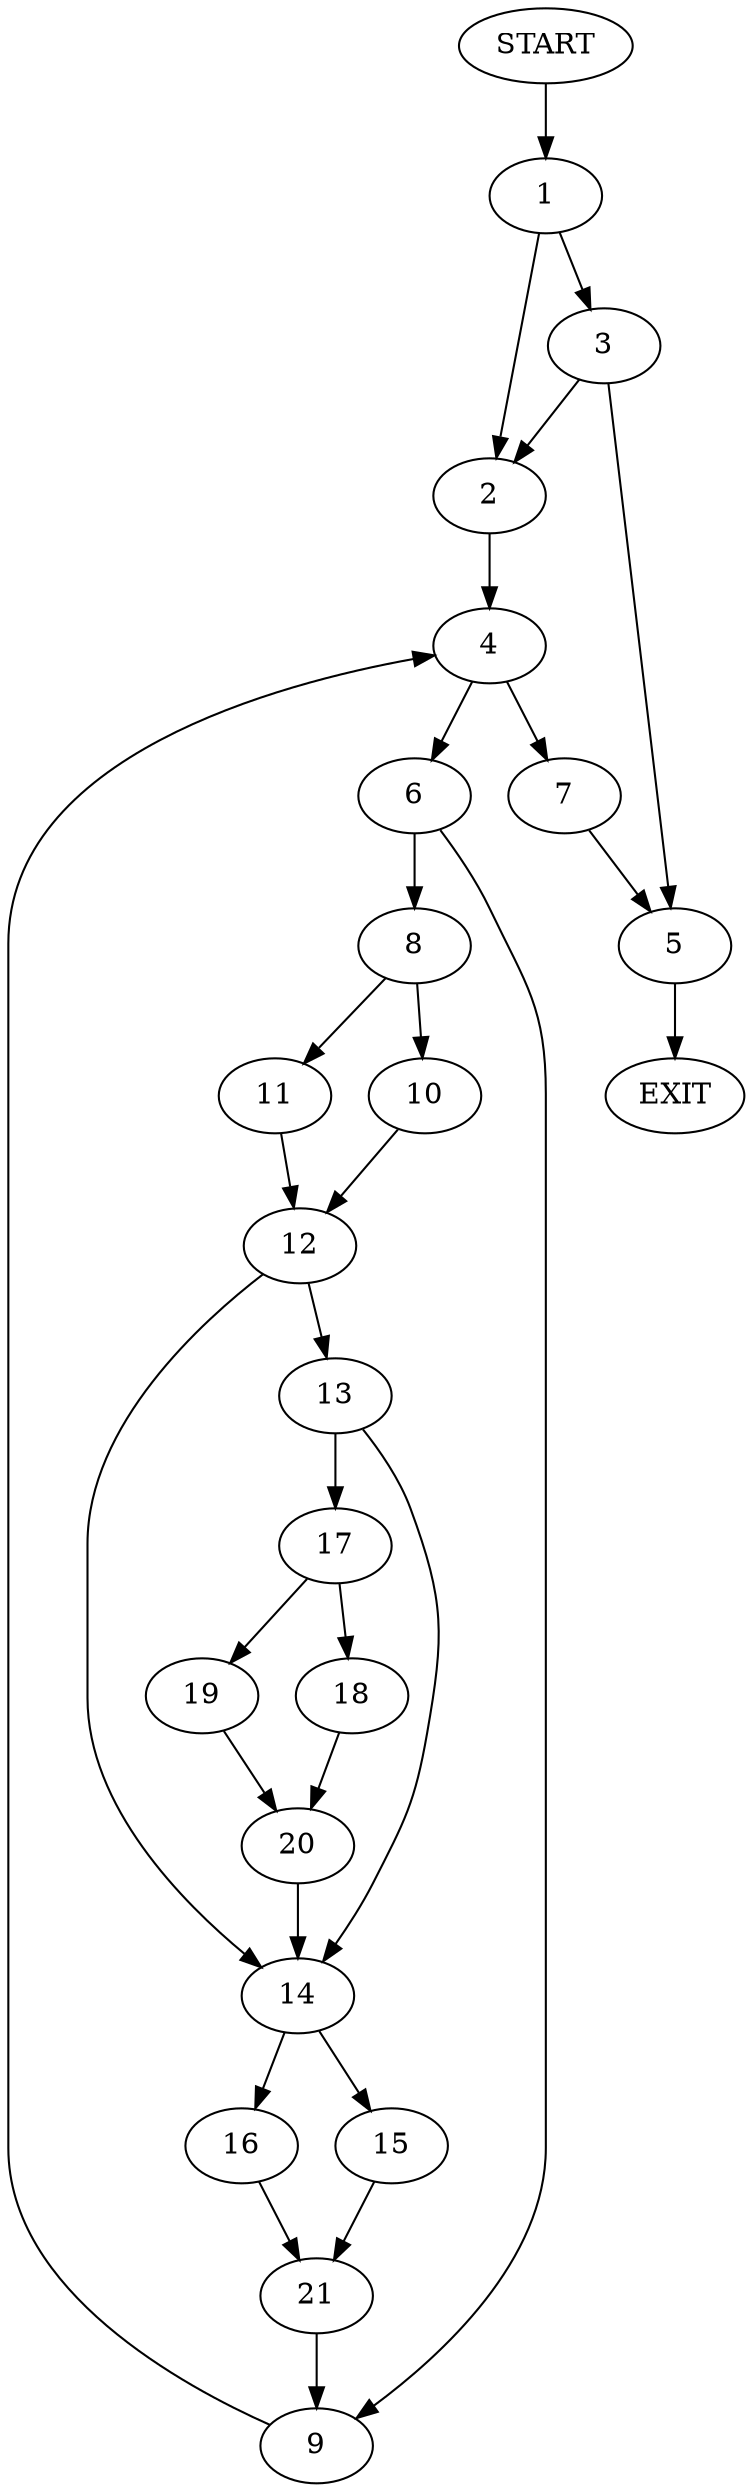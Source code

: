 digraph {
0 [label="START"]
22 [label="EXIT"]
0 -> 1
1 -> 2
1 -> 3
2 -> 4
3 -> 5
3 -> 2
5 -> 22
4 -> 6
4 -> 7
6 -> 8
6 -> 9
7 -> 5
9 -> 4
8 -> 10
8 -> 11
11 -> 12
10 -> 12
12 -> 13
12 -> 14
14 -> 15
14 -> 16
13 -> 17
13 -> 14
17 -> 18
17 -> 19
18 -> 20
19 -> 20
20 -> 14
15 -> 21
16 -> 21
21 -> 9
}
